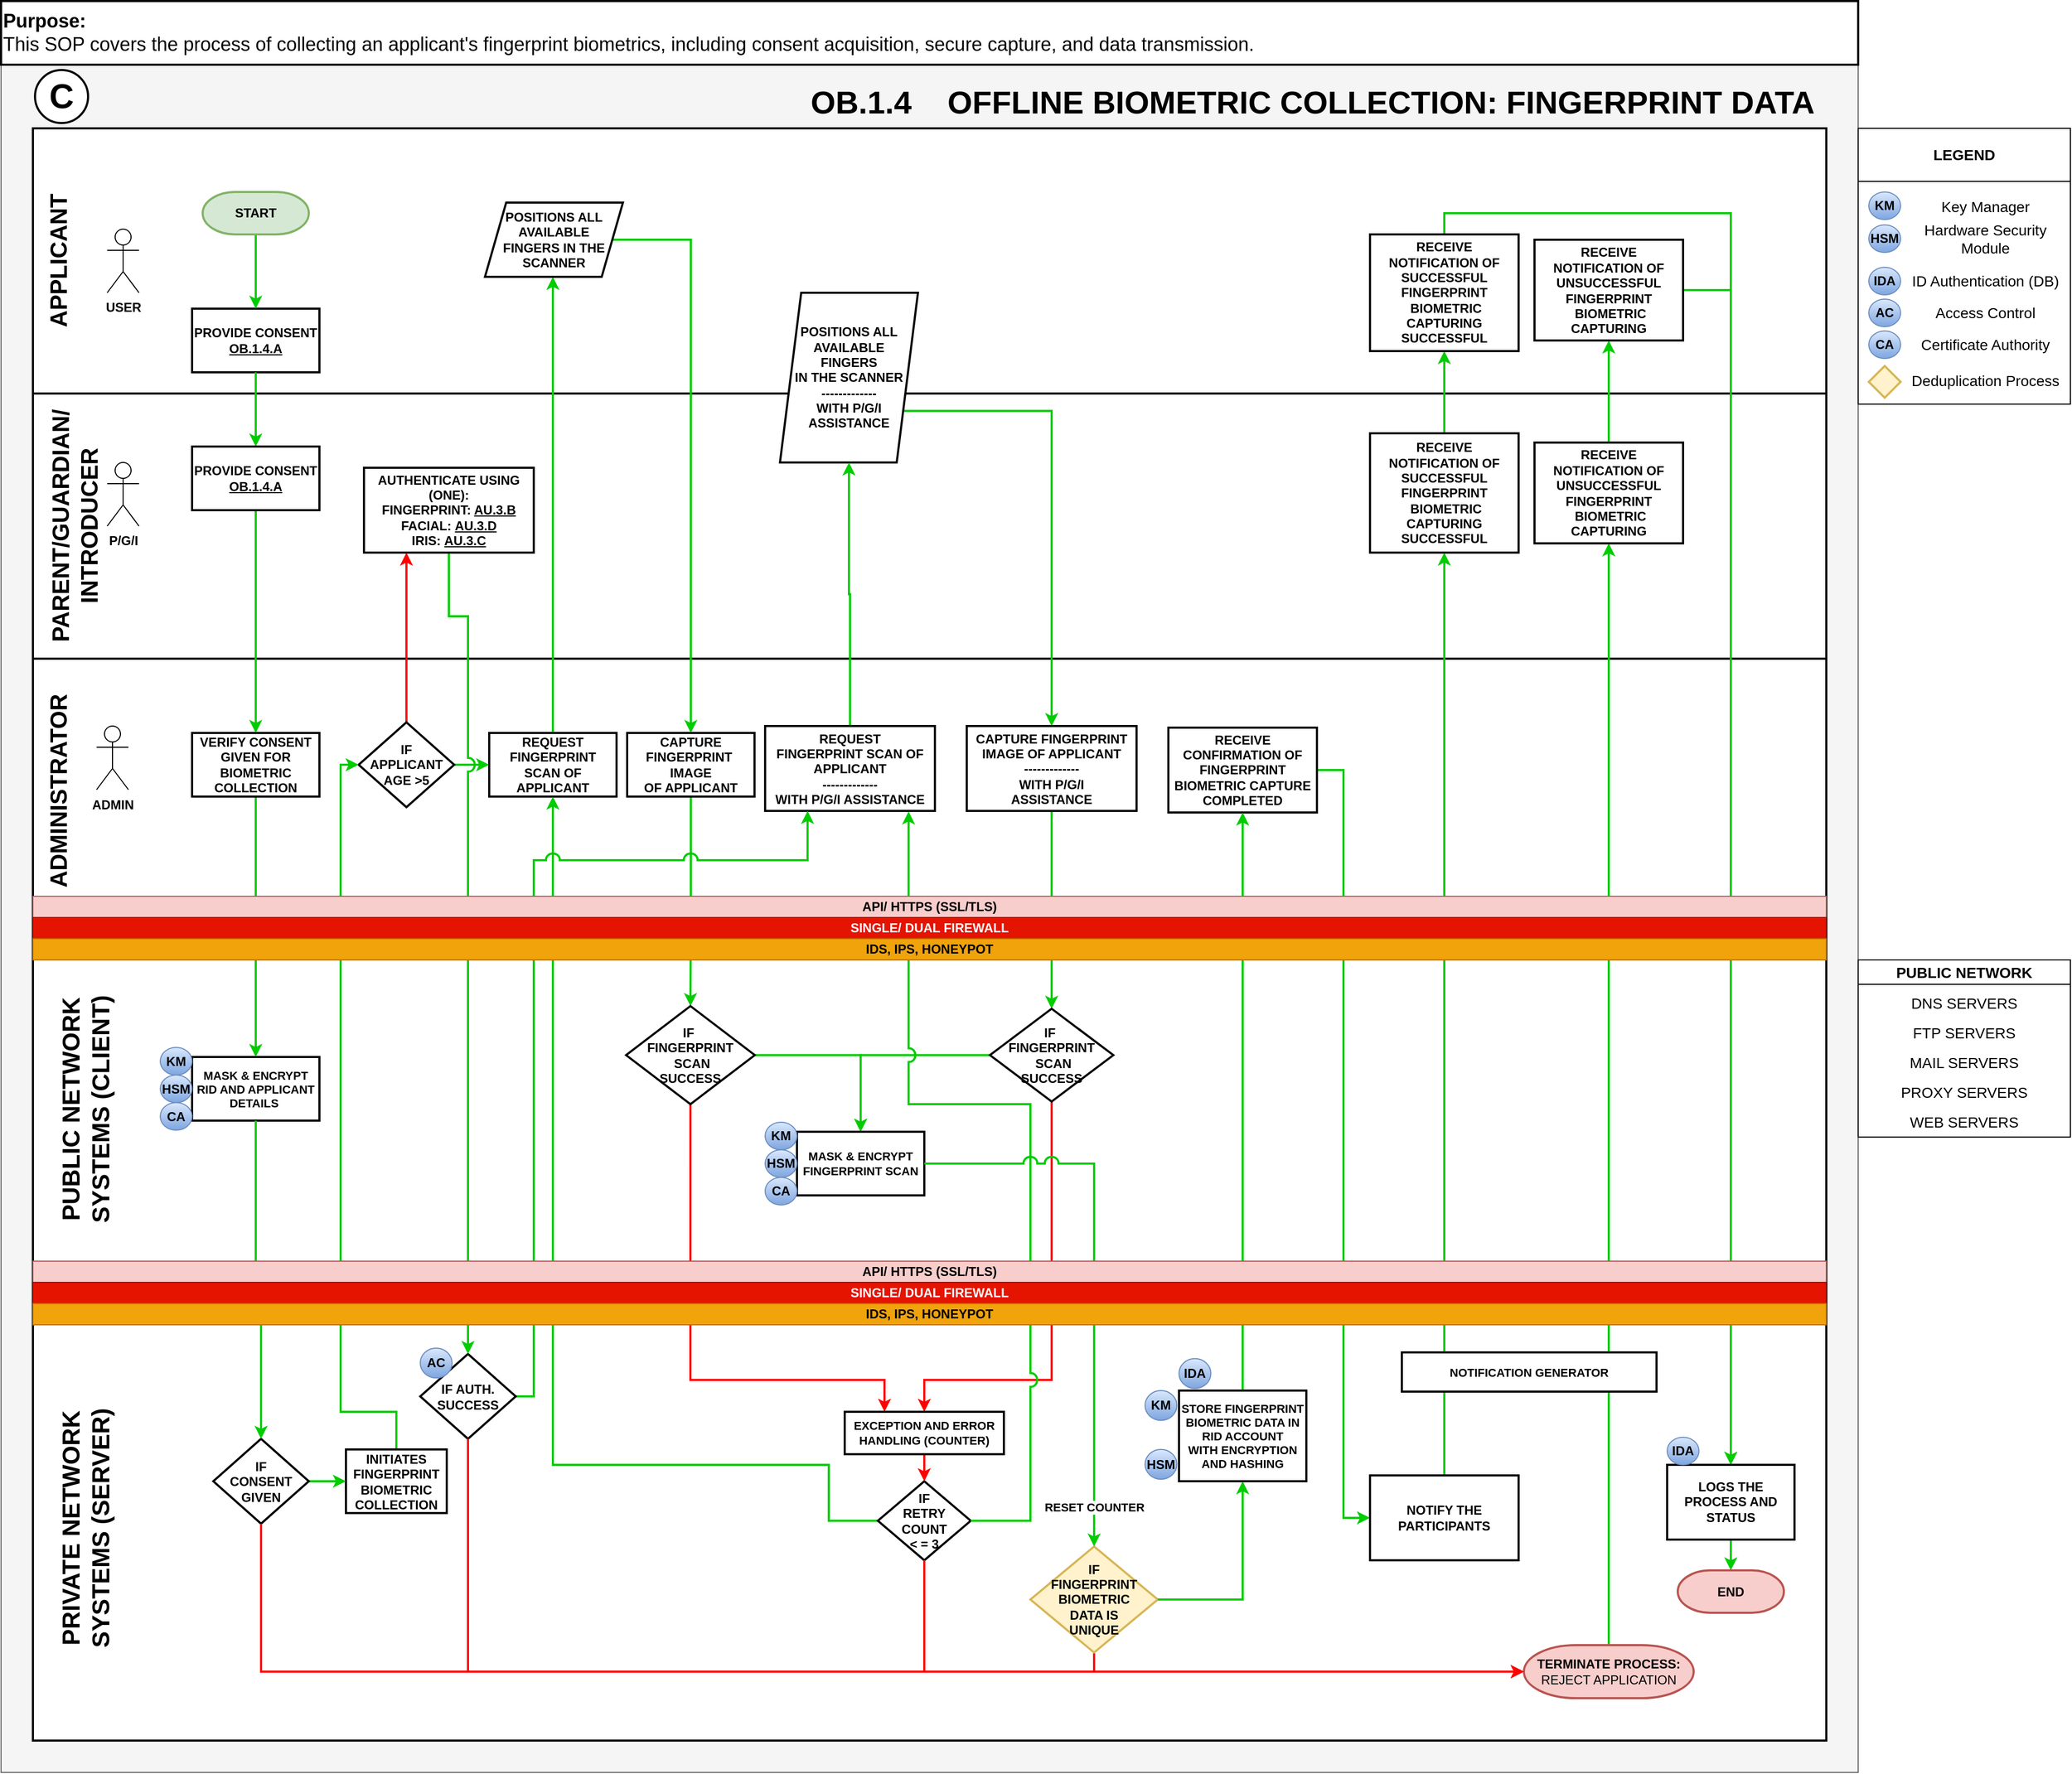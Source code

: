 <mxfile version="20.7.4" type="device"><diagram id="O3whct_VJJggGx5-_gyD" name="Page-1"><mxGraphModel dx="-932" dy="1943" grid="1" gridSize="10" guides="1" tooltips="1" connect="1" arrows="1" fold="1" page="1" pageScale="1" pageWidth="1920" pageHeight="1200" math="0" shadow="0"><root><mxCell id="0"/><mxCell id="1" parent="0"/><mxCell id="dOY5xB3ABbcubVe6LwlI-115" value="" style="rounded=0;whiteSpace=wrap;html=1;fontSize=22;fillColor=#f5f5f5;fontColor=#333333;strokeColor=#666666;direction=east;" parent="1" vertex="1"><mxGeometry x="2030" y="50" width="1750" height="1610" as="geometry"/></mxCell><mxCell id="dOY5xB3ABbcubVe6LwlI-116" value="&lt;span style=&quot;color: rgba(0 , 0 , 0 , 0) ; font-family: monospace ; font-size: 0px&quot;&gt;%3CmxGraphModel%3E%3Croot%3E%3CmxCell%20id%3D%220%22%2F%3E%3CmxCell%20id%3D%221%22%20parent%3D%220%22%2F%3E%3CmxCell%20id%3D%222%22%20value%3D%22%22%20style%3D%22rounded%3D0%3BwhiteSpace%3Dwrap%3Bhtml%3D1%3BstrokeWidth%3D2%3BfillColor%3D%23dae8fc%3BstrokeColor%3D%236c8ebf%3B%22%20vertex%3D%221%22%20parent%3D%221%22%3E%3CmxGeometry%20x%3D%22-120%22%20y%3D%22190%22%20width%3D%221920%22%20height%3D%22240%22%20as%3D%22geometry%22%2F%3E%3C%2FmxCell%3E%3C%2Froot%3E%3C%2FmxGraphModel%3E&lt;/span&gt;" style="rounded=0;whiteSpace=wrap;html=1;strokeWidth=2;" parent="1" vertex="1"><mxGeometry x="2060" y="860" width="1690" height="350" as="geometry"/></mxCell><mxCell id="dOY5xB3ABbcubVe6LwlI-117" value="&lt;span style=&quot;color: rgba(0 , 0 , 0 , 0) ; font-family: monospace ; font-size: 0px&quot;&gt;%3CmxGraphModel%3E%3Croot%3E%3CmxCell%20id%3D%220%22%2F%3E%3CmxCell%20id%3D%221%22%20parent%3D%220%22%2F%3E%3CmxCell%20id%3D%222%22%20value%3D%22%22%20style%3D%22rounded%3D0%3BwhiteSpace%3Dwrap%3Bhtml%3D1%3BstrokeWidth%3D2%3BfillColor%3D%23dae8fc%3BstrokeColor%3D%236c8ebf%3B%22%20vertex%3D%221%22%20parent%3D%221%22%3E%3CmxGeometry%20x%3D%22-120%22%20y%3D%22190%22%20width%3D%221920%22%20height%3D%22240%22%20as%3D%22geometry%22%2F%3E%3C%2FmxCell%3E%3C%2Froot%3E%3C%2FmxGraphModel%3E&lt;/span&gt;" style="rounded=0;whiteSpace=wrap;html=1;strokeWidth=2;" parent="1" vertex="1"><mxGeometry x="2060" y="1210.24" width="1690" height="419.76" as="geometry"/></mxCell><mxCell id="dOY5xB3ABbcubVe6LwlI-118" value="&lt;span style=&quot;color: rgba(0 , 0 , 0 , 0) ; font-family: monospace ; font-size: 0px&quot;&gt;%3CmxGraphModel%3E%3Croot%3E%3CmxCell%20id%3D%220%22%2F%3E%3CmxCell%20id%3D%221%22%20parent%3D%220%22%2F%3E%3CmxCell%20id%3D%222%22%20value%3D%22%22%20style%3D%22rounded%3D0%3BwhiteSpace%3Dwrap%3Bhtml%3D1%3BstrokeWidth%3D2%3BfillColor%3D%23dae8fc%3BstrokeColor%3D%236c8ebf%3B%22%20vertex%3D%221%22%20parent%3D%221%22%3E%3CmxGeometry%20x%3D%22-120%22%20y%3D%22190%22%20width%3D%221920%22%20height%3D%22240%22%20as%3D%22geometry%22%2F%3E%3C%2FmxCell%3E%3C%2Froot%3E%3C%2FmxGraphModel%3E&lt;/span&gt;" style="rounded=0;whiteSpace=wrap;html=1;strokeWidth=2;" parent="1" vertex="1"><mxGeometry x="2060" y="110" width="1690" height="250" as="geometry"/></mxCell><mxCell id="dOY5xB3ABbcubVe6LwlI-119" value="&lt;span style=&quot;color: rgba(0 , 0 , 0 , 0) ; font-family: monospace ; font-size: 0px&quot;&gt;%3CmxGraphModel%3E%3Croot%3E%3CmxCell%20id%3D%220%22%2F%3E%3CmxCell%20id%3D%221%22%20parent%3D%220%22%2F%3E%3CmxCell%20id%3D%222%22%20value%3D%22%22%20style%3D%22rounded%3D0%3BwhiteSpace%3Dwrap%3Bhtml%3D1%3BstrokeWidth%3D2%3BfillColor%3D%23dae8fc%3BstrokeColor%3D%236c8ebf%3B%22%20vertex%3D%221%22%20parent%3D%221%22%3E%3CmxGeometry%20x%3D%22-120%22%20y%3D%22190%22%20width%3D%221920%22%20height%3D%22240%22%20as%3D%22geometry%22%2F%3E%3C%2FmxCell%3E%3C%2Froot%3E%3C%2FmxGraphModel%3E&lt;/span&gt;" style="rounded=0;whiteSpace=wrap;html=1;strokeWidth=2;" parent="1" vertex="1"><mxGeometry x="2060" y="360" width="1690" height="250" as="geometry"/></mxCell><mxCell id="dOY5xB3ABbcubVe6LwlI-120" value="&lt;span style=&quot;color: rgba(0 , 0 , 0 , 0) ; font-family: monospace ; font-size: 0px&quot;&gt;%3CmxGraphModel%3E%3Croot%3E%3CmxCell%20id%3D%220%22%2F%3E%3CmxCell%20id%3D%221%22%20parent%3D%220%22%2F%3E%3CmxCell%20id%3D%222%22%20value%3D%22%22%20style%3D%22rounded%3D0%3BwhiteSpace%3Dwrap%3Bhtml%3D1%3BstrokeWidth%3D2%3BfillColor%3D%23dae8fc%3BstrokeColor%3D%236c8ebf%3B%22%20vertex%3D%221%22%20parent%3D%221%22%3E%3CmxGeometry%20x%3D%22-120%22%20y%3D%22190%22%20width%3D%221920%22%20height%3D%22240%22%20as%3D%22geometry%22%2F%3E%3C%2FmxCell%3E%3C%2Froot%3E%3C%2FmxGraphModel%3E&lt;/span&gt;" style="rounded=0;whiteSpace=wrap;html=1;strokeWidth=2;" parent="1" vertex="1"><mxGeometry x="2060" y="610" width="1690" height="250" as="geometry"/></mxCell><mxCell id="dOY5xB3ABbcubVe6LwlI-121" style="edgeStyle=orthogonalEdgeStyle;rounded=0;orthogonalLoop=1;jettySize=auto;html=1;exitX=0.5;exitY=1;exitDx=0;exitDy=0;fontStyle=1;strokeWidth=2;strokeColor=#00CC00;" parent="1" source="dOY5xB3ABbcubVe6LwlI-189" target="dOY5xB3ABbcubVe6LwlI-124" edge="1"><mxGeometry relative="1" as="geometry"/></mxCell><mxCell id="dOY5xB3ABbcubVe6LwlI-122" value="PROVIDE CONSENT &lt;br&gt;&lt;u&gt;OB.1.4.A&lt;/u&gt;" style="rounded=0;whiteSpace=wrap;html=1;fontStyle=1;strokeWidth=2;" parent="1" vertex="1"><mxGeometry x="2210" y="280" width="120" height="60" as="geometry"/></mxCell><mxCell id="dOY5xB3ABbcubVe6LwlI-123" style="edgeStyle=orthogonalEdgeStyle;rounded=0;orthogonalLoop=1;jettySize=auto;html=1;exitX=0.5;exitY=1;exitDx=0;exitDy=0;strokeColor=#00CC00;fontStyle=1;strokeWidth=2;entryX=0.5;entryY=0;entryDx=0;entryDy=0;" parent="1" source="dOY5xB3ABbcubVe6LwlI-124" target="dOY5xB3ABbcubVe6LwlI-196" edge="1"><mxGeometry relative="1" as="geometry"/></mxCell><mxCell id="dOY5xB3ABbcubVe6LwlI-124" value="VERIFY CONSENT GIVEN FOR BIOMETRIC COLLECTION" style="rounded=0;whiteSpace=wrap;html=1;fontStyle=1;strokeWidth=2;" parent="1" vertex="1"><mxGeometry x="2210" y="680" width="120" height="60" as="geometry"/></mxCell><mxCell id="dOY5xB3ABbcubVe6LwlI-125" value="APPLICANT" style="text;html=1;align=center;verticalAlign=middle;resizable=0;points=[];autosize=1;strokeColor=none;fillColor=none;fontStyle=1;strokeWidth=2;fontSize=22;horizontal=0;" parent="1" vertex="1"><mxGeometry x="2060" y="165" width="50" height="140" as="geometry"/></mxCell><mxCell id="dOY5xB3ABbcubVe6LwlI-126" value="PARENT/GUARDIAN/&lt;br style=&quot;font-size: 22px;&quot;&gt;INTRODUCER" style="text;html=1;align=center;verticalAlign=middle;resizable=0;points=[];autosize=1;strokeColor=none;fillColor=none;fontStyle=1;strokeWidth=2;fontSize=22;horizontal=0;" parent="1" vertex="1"><mxGeometry x="2060" y="370" width="80" height="230" as="geometry"/></mxCell><mxCell id="dOY5xB3ABbcubVe6LwlI-127" value="ADMINISTRATOR" style="text;html=1;align=center;verticalAlign=middle;resizable=0;points=[];autosize=1;strokeColor=none;fillColor=none;fontStyle=1;strokeWidth=2;fontSize=22;horizontal=0;" parent="1" vertex="1"><mxGeometry x="2060" y="635" width="50" height="200" as="geometry"/></mxCell><mxCell id="dOY5xB3ABbcubVe6LwlI-128" value="C" style="ellipse;whiteSpace=wrap;html=1;aspect=fixed;fontSize=32;strokeWidth=2;fontStyle=1" parent="1" vertex="1"><mxGeometry x="2062" y="55" width="50" height="50" as="geometry"/></mxCell><mxCell id="dOY5xB3ABbcubVe6LwlI-129" style="edgeStyle=orthogonalEdgeStyle;rounded=0;orthogonalLoop=1;jettySize=auto;html=1;exitX=0.5;exitY=1;exitDx=0;exitDy=0;exitPerimeter=0;entryX=0.5;entryY=0;entryDx=0;entryDy=0;strokeColor=#00CC00;fontStyle=1;strokeWidth=2;" parent="1" source="dOY5xB3ABbcubVe6LwlI-130" target="dOY5xB3ABbcubVe6LwlI-122" edge="1"><mxGeometry relative="1" as="geometry"/></mxCell><mxCell id="dOY5xB3ABbcubVe6LwlI-130" value="&lt;b&gt;START&lt;/b&gt;" style="strokeWidth=2;html=1;shape=mxgraph.flowchart.terminator;whiteSpace=wrap;fillColor=#d5e8d4;strokeColor=#82b366;" parent="1" vertex="1"><mxGeometry x="2220" y="170" width="100" height="40" as="geometry"/></mxCell><mxCell id="dOY5xB3ABbcubVe6LwlI-131" style="edgeStyle=orthogonalEdgeStyle;rounded=0;orthogonalLoop=1;jettySize=auto;html=1;exitX=1;exitY=0.5;exitDx=0;exitDy=0;entryX=0;entryY=0.5;entryDx=0;entryDy=0;strokeColor=#00CC00;fontStyle=1;strokeWidth=2;" parent="1" source="dOY5xB3ABbcubVe6LwlI-133" target="dOY5xB3ABbcubVe6LwlI-135" edge="1"><mxGeometry relative="1" as="geometry"/></mxCell><mxCell id="dOY5xB3ABbcubVe6LwlI-243" style="edgeStyle=orthogonalEdgeStyle;rounded=0;orthogonalLoop=1;jettySize=auto;html=1;exitX=0.5;exitY=0;exitDx=0;exitDy=0;entryX=0.25;entryY=1;entryDx=0;entryDy=0;strokeColor=#FF0000;fontStyle=1;strokeWidth=2;" parent="1" source="dOY5xB3ABbcubVe6LwlI-133" target="dOY5xB3ABbcubVe6LwlI-241" edge="1"><mxGeometry relative="1" as="geometry"/></mxCell><mxCell id="dOY5xB3ABbcubVe6LwlI-133" value="IF&lt;br&gt;APPLICANT AGE &amp;gt;5" style="rounded=0;whiteSpace=wrap;html=1;fontStyle=1;strokeWidth=2;shape=rhombus;perimeter=rhombusPerimeter;" parent="1" vertex="1"><mxGeometry x="2367" y="670" width="90" height="80" as="geometry"/></mxCell><mxCell id="dOY5xB3ABbcubVe6LwlI-134" style="edgeStyle=orthogonalEdgeStyle;rounded=0;orthogonalLoop=1;jettySize=auto;html=1;exitX=0.5;exitY=0;exitDx=0;exitDy=0;strokeColor=#00CC00;fontStyle=1;strokeWidth=2;" parent="1" source="dOY5xB3ABbcubVe6LwlI-135" target="dOY5xB3ABbcubVe6LwlI-139" edge="1"><mxGeometry relative="1" as="geometry"><Array as="points"><mxPoint x="2550" y="360"/><mxPoint x="2550" y="360"/></Array></mxGeometry></mxCell><mxCell id="dOY5xB3ABbcubVe6LwlI-135" value="REQUEST FINGERPRINT SCAN OF APPLICANT" style="rounded=0;whiteSpace=wrap;html=1;fontStyle=1;strokeWidth=2;" parent="1" vertex="1"><mxGeometry x="2490" y="680" width="120" height="60" as="geometry"/></mxCell><mxCell id="dOY5xB3ABbcubVe6LwlI-136" style="edgeStyle=orthogonalEdgeStyle;rounded=0;orthogonalLoop=1;jettySize=auto;html=1;exitX=0.5;exitY=0;exitDx=0;exitDy=0;entryX=0;entryY=0.5;entryDx=0;entryDy=0;strokeColor=#00CC00;fontStyle=1;strokeWidth=2;" parent="1" source="dOY5xB3ABbcubVe6LwlI-137" target="dOY5xB3ABbcubVe6LwlI-133" edge="1"><mxGeometry relative="1" as="geometry"><Array as="points"><mxPoint x="2403" y="1320"/><mxPoint x="2350" y="1320"/><mxPoint x="2350" y="710"/></Array></mxGeometry></mxCell><mxCell id="dOY5xB3ABbcubVe6LwlI-137" value="INITIATES FINGERPRINT BIOMETRIC COLLECTION" style="rounded=0;whiteSpace=wrap;html=1;fontStyle=1;strokeWidth=2;" parent="1" vertex="1"><mxGeometry x="2355" y="1355.5" width="95" height="60" as="geometry"/></mxCell><mxCell id="dOY5xB3ABbcubVe6LwlI-138" style="edgeStyle=orthogonalEdgeStyle;rounded=0;orthogonalLoop=1;jettySize=auto;html=1;exitX=1;exitY=0.5;exitDx=0;exitDy=0;strokeColor=#00CC00;fontStyle=1;strokeWidth=2;" parent="1" source="dOY5xB3ABbcubVe6LwlI-139" target="dOY5xB3ABbcubVe6LwlI-143" edge="1"><mxGeometry relative="1" as="geometry"/></mxCell><mxCell id="dOY5xB3ABbcubVe6LwlI-139" value="POSITIONS ALL AVAILABLE &lt;br&gt;FINGERS IN THE SCANNER" style="rounded=0;whiteSpace=wrap;html=1;fontStyle=1;strokeWidth=2;shape=parallelogram;perimeter=parallelogramPerimeter;fixedSize=1;" parent="1" vertex="1"><mxGeometry x="2486" y="180" width="130" height="70" as="geometry"/></mxCell><mxCell id="dOY5xB3ABbcubVe6LwlI-140" style="edgeStyle=orthogonalEdgeStyle;rounded=0;orthogonalLoop=1;jettySize=auto;html=1;exitX=1;exitY=0.75;exitDx=0;exitDy=0;entryX=0.5;entryY=0;entryDx=0;entryDy=0;strokeColor=#00CC00;fontStyle=1;strokeWidth=2;" parent="1" source="dOY5xB3ABbcubVe6LwlI-141" target="dOY5xB3ABbcubVe6LwlI-150" edge="1"><mxGeometry relative="1" as="geometry"/></mxCell><mxCell id="dOY5xB3ABbcubVe6LwlI-141" value="POSITIONS ALL AVAILABLE &lt;br&gt;FINGERS&lt;br style=&quot;border-color: var(--border-color);&quot;&gt;IN THE SCANNER&lt;br&gt;-------------&lt;br&gt;WITH P/G/I ASSISTANCE" style="rounded=0;whiteSpace=wrap;html=1;fontStyle=1;strokeWidth=2;shape=parallelogram;perimeter=parallelogramPerimeter;fixedSize=1;" parent="1" vertex="1"><mxGeometry x="2764" y="265" width="130" height="160" as="geometry"/></mxCell><mxCell id="dOY5xB3ABbcubVe6LwlI-142" style="edgeStyle=orthogonalEdgeStyle;rounded=0;orthogonalLoop=1;jettySize=auto;html=1;exitX=0.5;exitY=1;exitDx=0;exitDy=0;entryX=0.5;entryY=0;entryDx=0;entryDy=0;strokeColor=#00CC00;fontStyle=1;strokeWidth=2;" parent="1" source="dOY5xB3ABbcubVe6LwlI-143" target="dOY5xB3ABbcubVe6LwlI-146" edge="1"><mxGeometry relative="1" as="geometry"/></mxCell><mxCell id="dOY5xB3ABbcubVe6LwlI-143" value="CAPTURE &lt;br&gt;FINGERPRINT&amp;nbsp;&lt;br&gt;IMAGE&lt;br&gt;OF APPLICANT" style="rounded=0;whiteSpace=wrap;html=1;fontStyle=1;strokeWidth=2;shape=label;fixedSize=1;" parent="1" vertex="1"><mxGeometry x="2620" y="680" width="120" height="60" as="geometry"/></mxCell><mxCell id="dOY5xB3ABbcubVe6LwlI-144" style="edgeStyle=orthogonalEdgeStyle;rounded=0;orthogonalLoop=1;jettySize=auto;html=1;exitX=0.5;exitY=1;exitDx=0;exitDy=0;strokeColor=#FF0000;fontStyle=1;strokeWidth=2;entryX=0.25;entryY=0;entryDx=0;entryDy=0;" parent="1" source="dOY5xB3ABbcubVe6LwlI-146" target="dOY5xB3ABbcubVe6LwlI-209" edge="1"><mxGeometry relative="1" as="geometry"><Array as="points"><mxPoint x="2680" y="1290"/><mxPoint x="2863" y="1290"/></Array></mxGeometry></mxCell><mxCell id="dOY5xB3ABbcubVe6LwlI-145" style="edgeStyle=orthogonalEdgeStyle;rounded=0;orthogonalLoop=1;jettySize=auto;html=1;exitX=1;exitY=0.5;exitDx=0;exitDy=0;strokeColor=#00CC00;fontStyle=1;strokeWidth=2;" parent="1" source="dOY5xB3ABbcubVe6LwlI-146" target="dOY5xB3ABbcubVe6LwlI-211" edge="1"><mxGeometry relative="1" as="geometry"/></mxCell><mxCell id="dOY5xB3ABbcubVe6LwlI-146" value="IF&amp;nbsp;&lt;br&gt;FINGERPRINT&lt;br&gt;&amp;nbsp;SCAN &lt;br&gt;SUCCESS" style="rounded=0;whiteSpace=wrap;html=1;fontStyle=1;strokeWidth=2;shape=rhombus;perimeter=rhombusPerimeter;" parent="1" vertex="1"><mxGeometry x="2619" y="937.5" width="121.25" height="92.5" as="geometry"/></mxCell><mxCell id="dOY5xB3ABbcubVe6LwlI-147" style="edgeStyle=orthogonalEdgeStyle;rounded=0;orthogonalLoop=1;jettySize=auto;html=1;exitX=0.5;exitY=0;exitDx=0;exitDy=0;entryX=0.5;entryY=1;entryDx=0;entryDy=0;strokeColor=#00CC00;fontStyle=1;strokeWidth=2;" parent="1" source="dOY5xB3ABbcubVe6LwlI-148" target="dOY5xB3ABbcubVe6LwlI-141" edge="1"><mxGeometry relative="1" as="geometry"/></mxCell><mxCell id="dOY5xB3ABbcubVe6LwlI-148" value="REQUEST FINGERPRINT&amp;nbsp;SCAN OF APPLICANT&lt;br&gt;-------------&lt;br style=&quot;border-color: var(--border-color);&quot;&gt;WITH P/G/I ASSISTANCE" style="rounded=0;whiteSpace=wrap;html=1;fontStyle=1;strokeWidth=2;" parent="1" vertex="1"><mxGeometry x="2750" y="673.5" width="160" height="80" as="geometry"/></mxCell><mxCell id="dOY5xB3ABbcubVe6LwlI-149" style="edgeStyle=orthogonalEdgeStyle;rounded=0;orthogonalLoop=1;jettySize=auto;html=1;exitX=0.5;exitY=1;exitDx=0;exitDy=0;entryX=0.5;entryY=0;entryDx=0;entryDy=0;strokeColor=#00CC00;fontStyle=1;strokeWidth=2;" parent="1" source="dOY5xB3ABbcubVe6LwlI-150" target="dOY5xB3ABbcubVe6LwlI-153" edge="1"><mxGeometry relative="1" as="geometry"/></mxCell><mxCell id="dOY5xB3ABbcubVe6LwlI-150" value="CAPTURE FINGERPRINT&lt;br&gt;IMAGE OF APPLICANT&lt;br&gt;-------------&lt;br style=&quot;border-color: var(--border-color);&quot;&gt;WITH P/G/I &lt;br&gt;ASSISTANCE" style="rounded=0;whiteSpace=wrap;html=1;fontStyle=1;strokeWidth=2;shape=label;fixedSize=1;" parent="1" vertex="1"><mxGeometry x="2940" y="673.5" width="160" height="80" as="geometry"/></mxCell><mxCell id="dOY5xB3ABbcubVe6LwlI-151" style="edgeStyle=orthogonalEdgeStyle;rounded=0;orthogonalLoop=1;jettySize=auto;html=1;exitX=0.5;exitY=1;exitDx=0;exitDy=0;strokeColor=#FF0000;fontStyle=1;strokeWidth=2;entryX=0.5;entryY=0;entryDx=0;entryDy=0;" parent="1" source="dOY5xB3ABbcubVe6LwlI-153" target="dOY5xB3ABbcubVe6LwlI-209" edge="1"><mxGeometry relative="1" as="geometry"><Array as="points"><mxPoint x="3020" y="1290"/><mxPoint x="2900" y="1290"/></Array></mxGeometry></mxCell><mxCell id="dOY5xB3ABbcubVe6LwlI-152" style="edgeStyle=orthogonalEdgeStyle;rounded=0;orthogonalLoop=1;jettySize=auto;html=1;exitX=0;exitY=0.5;exitDx=0;exitDy=0;strokeColor=#00CC00;fontStyle=1;strokeWidth=2;" parent="1" source="dOY5xB3ABbcubVe6LwlI-153" target="dOY5xB3ABbcubVe6LwlI-211" edge="1"><mxGeometry relative="1" as="geometry"/></mxCell><mxCell id="dOY5xB3ABbcubVe6LwlI-153" value="IF&amp;nbsp;&lt;br style=&quot;border-color: var(--border-color);&quot;&gt;FINGERPRINT&lt;br style=&quot;border-color: var(--border-color);&quot;&gt;&amp;nbsp;SCAN&lt;br style=&quot;border-color: var(--border-color);&quot;&gt;SUCCESS" style="rounded=0;whiteSpace=wrap;html=1;fontStyle=1;strokeWidth=2;shape=rhombus;perimeter=rhombusPerimeter;" parent="1" vertex="1"><mxGeometry x="2961.88" y="940" width="116.25" height="87.5" as="geometry"/></mxCell><mxCell id="dOY5xB3ABbcubVe6LwlI-154" style="edgeStyle=orthogonalEdgeStyle;rounded=0;orthogonalLoop=1;jettySize=auto;html=1;exitX=0.5;exitY=1;exitDx=0;exitDy=0;entryX=0;entryY=0.5;entryDx=0;entryDy=0;entryPerimeter=0;strokeColor=#FF0000;fontStyle=1;strokeWidth=2;" parent="1" source="dOY5xB3ABbcubVe6LwlI-156" target="dOY5xB3ABbcubVe6LwlI-158" edge="1"><mxGeometry relative="1" as="geometry"><Array as="points"><mxPoint x="3060" y="1565"/></Array></mxGeometry></mxCell><mxCell id="dOY5xB3ABbcubVe6LwlI-156" value="IF&lt;br&gt;FINGERPRINT&lt;br&gt;BIOMETRIC&lt;br&gt;DATA IS &lt;br&gt;UNIQUE" style="rounded=0;whiteSpace=wrap;html=1;fontStyle=1;strokeWidth=2;shape=rhombus;perimeter=rhombusPerimeter;fillColor=#fff2cc;strokeColor=#d6b656;" parent="1" vertex="1"><mxGeometry x="3000" y="1447" width="120" height="100" as="geometry"/></mxCell><mxCell id="dOY5xB3ABbcubVe6LwlI-157" style="edgeStyle=orthogonalEdgeStyle;rounded=0;orthogonalLoop=1;jettySize=auto;html=1;exitX=0.5;exitY=0;exitDx=0;exitDy=0;exitPerimeter=0;strokeColor=#00CC00;fontStyle=1;strokeWidth=2;" parent="1" source="dOY5xB3ABbcubVe6LwlI-158" target="dOY5xB3ABbcubVe6LwlI-223" edge="1"><mxGeometry relative="1" as="geometry"/></mxCell><mxCell id="dOY5xB3ABbcubVe6LwlI-158" value="&lt;span style=&quot;border-color: var(--border-color);&quot;&gt;&lt;b&gt;TERMINATE PROCESS:&lt;/b&gt;&lt;br&gt;REJECT APPLICATION&lt;br&gt;&lt;/span&gt;" style="strokeWidth=2;html=1;shape=mxgraph.flowchart.terminator;whiteSpace=wrap;fillColor=#f8cecc;strokeColor=#b85450;" parent="1" vertex="1"><mxGeometry x="3465" y="1540" width="160" height="50" as="geometry"/></mxCell><mxCell id="dOY5xB3ABbcubVe6LwlI-159" style="edgeStyle=orthogonalEdgeStyle;rounded=0;orthogonalLoop=1;jettySize=auto;html=1;exitX=1;exitY=0.5;exitDx=0;exitDy=0;entryX=0;entryY=0.5;entryDx=0;entryDy=0;strokeColor=#00CC00;fontStyle=1;strokeWidth=2;" parent="1" source="dOY5xB3ABbcubVe6LwlI-160" target="dOY5xB3ABbcubVe6LwlI-162" edge="1"><mxGeometry relative="1" as="geometry"/></mxCell><mxCell id="dOY5xB3ABbcubVe6LwlI-160" value="RECEIVE CONFIRMATION OF FINGERPRINT BIOMETRIC CAPTURE COMPLETED" style="rounded=0;whiteSpace=wrap;html=1;fontStyle=1;strokeWidth=2;" parent="1" vertex="1"><mxGeometry x="3130" y="675" width="140" height="80" as="geometry"/></mxCell><mxCell id="dOY5xB3ABbcubVe6LwlI-161" style="edgeStyle=orthogonalEdgeStyle;rounded=0;orthogonalLoop=1;jettySize=auto;html=1;exitX=0.5;exitY=0;exitDx=0;exitDy=0;entryX=0.5;entryY=1;entryDx=0;entryDy=0;strokeColor=#00CC00;fontStyle=1;strokeWidth=2;" parent="1" source="dOY5xB3ABbcubVe6LwlI-162" target="dOY5xB3ABbcubVe6LwlI-164" edge="1"><mxGeometry relative="1" as="geometry"/></mxCell><mxCell id="dOY5xB3ABbcubVe6LwlI-162" value="NOTIFY THE PARTICIPANTS" style="rounded=0;whiteSpace=wrap;html=1;fontStyle=1;strokeWidth=2;" parent="1" vertex="1"><mxGeometry x="3320" y="1380" width="140" height="80" as="geometry"/></mxCell><mxCell id="dOY5xB3ABbcubVe6LwlI-163" style="edgeStyle=orthogonalEdgeStyle;rounded=0;orthogonalLoop=1;jettySize=auto;html=1;exitX=0.5;exitY=0;exitDx=0;exitDy=0;entryX=0.5;entryY=1;entryDx=0;entryDy=0;strokeColor=#00CC00;fontStyle=1;strokeWidth=2;" parent="1" source="dOY5xB3ABbcubVe6LwlI-164" target="dOY5xB3ABbcubVe6LwlI-220" edge="1"><mxGeometry relative="1" as="geometry"/></mxCell><mxCell id="dOY5xB3ABbcubVe6LwlI-164" value="RECEIVE NOTIFICATION OF SUCCESSFUL FINGERPRINT&lt;br&gt;&amp;nbsp;BIOMETRIC CAPTURING SUCCESSFUL" style="rounded=0;whiteSpace=wrap;html=1;fontStyle=1;strokeWidth=2;" parent="1" vertex="1"><mxGeometry x="3320" y="397.5" width="140" height="112.5" as="geometry"/></mxCell><mxCell id="dOY5xB3ABbcubVe6LwlI-165" value="OB.1.4" style="text;html=1;align=center;verticalAlign=middle;resizable=0;points=[];autosize=1;strokeColor=none;fillColor=none;fontStyle=1;fontSize=30;strokeWidth=2;" parent="1" vertex="1"><mxGeometry x="2780" y="60" width="120" height="50" as="geometry"/></mxCell><mxCell id="dOY5xB3ABbcubVe6LwlI-166" value="OFFLINE BIOMETRIC COLLECTION: FINGERPRINT DATA" style="text;html=1;align=center;verticalAlign=middle;resizable=0;points=[];autosize=1;strokeColor=none;fillColor=none;fontStyle=1;fontSize=30;strokeWidth=2;" parent="1" vertex="1"><mxGeometry x="2910" y="60" width="840" height="50" as="geometry"/></mxCell><mxCell id="dOY5xB3ABbcubVe6LwlI-167" value="PRIVATE NETWORK&lt;br style=&quot;border-color: var(--border-color);&quot;&gt;SYSTEMS (SERVER)" style="text;html=1;align=center;verticalAlign=middle;resizable=0;points=[];autosize=1;strokeColor=none;fillColor=none;fontStyle=1;fontSize=23;strokeWidth=2;horizontal=0;" parent="1" vertex="1"><mxGeometry x="2070" y="1310" width="80" height="240" as="geometry"/></mxCell><mxCell id="dOY5xB3ABbcubVe6LwlI-168" value="PUBLIC NETWORK&lt;br style=&quot;border-color: var(--border-color);&quot;&gt;SYSTEMS (CLIENT)" style="text;html=1;align=center;verticalAlign=middle;resizable=0;points=[];autosize=1;strokeColor=none;fillColor=none;fontStyle=1;fontSize=23;strokeWidth=2;horizontal=0;" parent="1" vertex="1"><mxGeometry x="2070" y="920" width="80" height="230" as="geometry"/></mxCell><mxCell id="dOY5xB3ABbcubVe6LwlI-182" value="&lt;font style=&quot;font-size: 14px;&quot;&gt;PUBLIC NETWORK&lt;/font&gt;" style="swimlane;whiteSpace=wrap;html=1;" parent="1" vertex="1"><mxGeometry x="3780" y="894" width="200" height="167" as="geometry"/></mxCell><mxCell id="dOY5xB3ABbcubVe6LwlI-183" value="DNS SERVERS" style="text;html=1;strokeColor=none;fillColor=none;align=center;verticalAlign=middle;whiteSpace=wrap;rounded=0;fontSize=14;" parent="dOY5xB3ABbcubVe6LwlI-182" vertex="1"><mxGeometry y="27" width="200" height="28" as="geometry"/></mxCell><mxCell id="dOY5xB3ABbcubVe6LwlI-184" value="FTP SERVERS" style="text;html=1;strokeColor=none;fillColor=none;align=center;verticalAlign=middle;whiteSpace=wrap;rounded=0;fontSize=14;" parent="dOY5xB3ABbcubVe6LwlI-182" vertex="1"><mxGeometry y="55" width="200" height="28" as="geometry"/></mxCell><mxCell id="dOY5xB3ABbcubVe6LwlI-185" value="MAIL SERVERS" style="text;html=1;strokeColor=none;fillColor=none;align=center;verticalAlign=middle;whiteSpace=wrap;rounded=0;fontSize=14;" parent="dOY5xB3ABbcubVe6LwlI-182" vertex="1"><mxGeometry y="83" width="200" height="28" as="geometry"/></mxCell><mxCell id="dOY5xB3ABbcubVe6LwlI-186" value="PROXY SERVERS" style="text;html=1;strokeColor=none;fillColor=none;align=center;verticalAlign=middle;whiteSpace=wrap;rounded=0;fontSize=14;" parent="dOY5xB3ABbcubVe6LwlI-182" vertex="1"><mxGeometry y="111" width="200" height="28" as="geometry"/></mxCell><mxCell id="dOY5xB3ABbcubVe6LwlI-187" value="WEB SERVERS" style="text;html=1;strokeColor=none;fillColor=none;align=center;verticalAlign=middle;whiteSpace=wrap;rounded=0;fontSize=14;" parent="dOY5xB3ABbcubVe6LwlI-182" vertex="1"><mxGeometry y="139" width="200" height="28" as="geometry"/></mxCell><mxCell id="dOY5xB3ABbcubVe6LwlI-188" value="" style="edgeStyle=orthogonalEdgeStyle;rounded=0;orthogonalLoop=1;jettySize=auto;html=1;exitX=0.5;exitY=1;exitDx=0;exitDy=0;fontStyle=1;strokeWidth=2;strokeColor=#00CC00;" parent="1" source="dOY5xB3ABbcubVe6LwlI-122" target="dOY5xB3ABbcubVe6LwlI-189" edge="1"><mxGeometry relative="1" as="geometry"><mxPoint x="2270" y="340" as="sourcePoint"/><mxPoint x="2270" y="680" as="targetPoint"/></mxGeometry></mxCell><mxCell id="dOY5xB3ABbcubVe6LwlI-189" value="PROVIDE CONSENT &lt;br&gt;&lt;u&gt;OB.1.4.A&lt;/u&gt;" style="rounded=0;whiteSpace=wrap;html=1;fontStyle=1;strokeWidth=2;" parent="1" vertex="1"><mxGeometry x="2210" y="410" width="120" height="60" as="geometry"/></mxCell><mxCell id="dOY5xB3ABbcubVe6LwlI-190" value="USER" style="shape=umlActor;verticalLabelPosition=bottom;verticalAlign=top;html=1;outlineConnect=0;fontStyle=1" parent="1" vertex="1"><mxGeometry x="2130" y="205" width="30" height="60" as="geometry"/></mxCell><mxCell id="dOY5xB3ABbcubVe6LwlI-191" value="P/G/I" style="shape=umlActor;verticalLabelPosition=bottom;verticalAlign=top;html=1;outlineConnect=0;fontStyle=1" parent="1" vertex="1"><mxGeometry x="2130" y="425" width="30" height="60" as="geometry"/></mxCell><mxCell id="dOY5xB3ABbcubVe6LwlI-192" value="ADMIN" style="shape=umlActor;verticalLabelPosition=bottom;verticalAlign=top;html=1;outlineConnect=0;fontStyle=1" parent="1" vertex="1"><mxGeometry x="2120" y="673.5" width="30" height="60" as="geometry"/></mxCell><mxCell id="dOY5xB3ABbcubVe6LwlI-193" style="edgeStyle=orthogonalEdgeStyle;rounded=0;orthogonalLoop=1;jettySize=auto;html=1;exitX=1;exitY=0.5;exitDx=0;exitDy=0;strokeColor=#00CC00;fontStyle=1;strokeWidth=2;" parent="1" source="dOY5xB3ABbcubVe6LwlI-194" target="dOY5xB3ABbcubVe6LwlI-137" edge="1"><mxGeometry relative="1" as="geometry"/></mxCell><mxCell id="dOY5xB3ABbcubVe6LwlI-194" value="IF &lt;br&gt;CONSENT GIVEN" style="rounded=0;whiteSpace=wrap;html=1;fontStyle=1;strokeWidth=2;shape=rhombus;perimeter=rhombusPerimeter;" parent="1" vertex="1"><mxGeometry x="2230" y="1345.5" width="90" height="80" as="geometry"/></mxCell><mxCell id="dOY5xB3ABbcubVe6LwlI-195" value="" style="group" parent="1" vertex="1" connectable="0"><mxGeometry x="2180" y="976.5" width="150" height="78" as="geometry"/></mxCell><mxCell id="dOY5xB3ABbcubVe6LwlI-196" value="MASK &amp;amp; ENCRYPT RID AND APPLICANT DETAILS&amp;nbsp;" style="rounded=0;whiteSpace=wrap;html=1;fontStyle=1;strokeWidth=2;fontSize=11;" parent="dOY5xB3ABbcubVe6LwlI-195" vertex="1"><mxGeometry x="30" y="9" width="120" height="60" as="geometry"/></mxCell><mxCell id="dOY5xB3ABbcubVe6LwlI-197" value="CA" style="ellipse;whiteSpace=wrap;html=1;fillColor=#dae8fc;strokeColor=#6c8ebf;gradientColor=#7ea6e0;fontStyle=1" parent="dOY5xB3ABbcubVe6LwlI-195" vertex="1"><mxGeometry y="52" width="30" height="26" as="geometry"/></mxCell><mxCell id="dOY5xB3ABbcubVe6LwlI-198" value="HSM" style="ellipse;whiteSpace=wrap;html=1;fillColor=#dae8fc;strokeColor=#6c8ebf;gradientColor=#7ea6e0;fontStyle=1" parent="dOY5xB3ABbcubVe6LwlI-195" vertex="1"><mxGeometry y="26" width="30" height="26" as="geometry"/></mxCell><mxCell id="dOY5xB3ABbcubVe6LwlI-199" value="KM" style="ellipse;whiteSpace=wrap;html=1;fillColor=#dae8fc;strokeColor=#6c8ebf;gradientColor=#7ea6e0;fontStyle=1" parent="dOY5xB3ABbcubVe6LwlI-195" vertex="1"><mxGeometry width="30" height="26" as="geometry"/></mxCell><mxCell id="dOY5xB3ABbcubVe6LwlI-206" style="edgeStyle=orthogonalEdgeStyle;rounded=0;orthogonalLoop=1;jettySize=auto;html=1;exitX=0.5;exitY=1;exitDx=0;exitDy=0;entryX=0;entryY=0.5;entryDx=0;entryDy=0;entryPerimeter=0;strokeColor=#FF0000;fontStyle=1;strokeWidth=2;" parent="1" source="dOY5xB3ABbcubVe6LwlI-194" target="dOY5xB3ABbcubVe6LwlI-158" edge="1"><mxGeometry relative="1" as="geometry"><Array as="points"><mxPoint x="2275" y="1565"/></Array></mxGeometry></mxCell><mxCell id="dOY5xB3ABbcubVe6LwlI-207" style="edgeStyle=orthogonalEdgeStyle;rounded=0;orthogonalLoop=1;jettySize=auto;html=1;exitX=0;exitY=0.5;exitDx=0;exitDy=0;entryX=0.5;entryY=1;entryDx=0;entryDy=0;strokeColor=#00CC00;fontStyle=1;strokeWidth=2;" parent="1" source="dOY5xB3ABbcubVe6LwlI-208" target="dOY5xB3ABbcubVe6LwlI-135" edge="1"><mxGeometry relative="1" as="geometry"><Array as="points"><mxPoint x="2810" y="1423"/><mxPoint x="2810" y="1370"/><mxPoint x="2550" y="1370"/></Array></mxGeometry></mxCell><mxCell id="dOY5xB3ABbcubVe6LwlI-208" value="IF &lt;br&gt;RETRY &lt;br&gt;COUNT &lt;br&gt;&amp;lt; = 3" style="rounded=0;whiteSpace=wrap;html=1;fontStyle=1;strokeWidth=2;shape=rhombus;perimeter=rhombusPerimeter;" parent="1" vertex="1"><mxGeometry x="2856.25" y="1385.5" width="87.5" height="74.5" as="geometry"/></mxCell><mxCell id="Kqli0-K0um2hxibR6SLJ-3" style="edgeStyle=orthogonalEdgeStyle;rounded=0;orthogonalLoop=1;jettySize=auto;html=1;exitX=0.5;exitY=1;exitDx=0;exitDy=0;strokeColor=#FF0000;fontStyle=1;strokeWidth=2;" parent="1" source="dOY5xB3ABbcubVe6LwlI-209" target="dOY5xB3ABbcubVe6LwlI-208" edge="1"><mxGeometry relative="1" as="geometry"/></mxCell><mxCell id="dOY5xB3ABbcubVe6LwlI-209" value="EXCEPTION AND ERROR HANDLING (COUNTER)" style="rounded=0;whiteSpace=wrap;html=1;fontStyle=1;strokeWidth=2;fontSize=11;shape=label;boundedLbl=1;backgroundOutline=1;size=9.769;" parent="1" vertex="1"><mxGeometry x="2825" y="1320" width="150" height="40" as="geometry"/></mxCell><mxCell id="dOY5xB3ABbcubVe6LwlI-210" value="" style="group" parent="1" vertex="1" connectable="0"><mxGeometry x="2750" y="1047" width="150" height="78" as="geometry"/></mxCell><mxCell id="dOY5xB3ABbcubVe6LwlI-211" value="MASK &amp;amp; ENCRYPT FINGERPRINT SCAN" style="rounded=0;whiteSpace=wrap;html=1;fontStyle=1;strokeWidth=2;fontSize=11;" parent="dOY5xB3ABbcubVe6LwlI-210" vertex="1"><mxGeometry x="30" y="9" width="120" height="60" as="geometry"/></mxCell><mxCell id="dOY5xB3ABbcubVe6LwlI-212" value="CA" style="ellipse;whiteSpace=wrap;html=1;fillColor=#dae8fc;strokeColor=#6c8ebf;gradientColor=#7ea6e0;fontStyle=1" parent="dOY5xB3ABbcubVe6LwlI-210" vertex="1"><mxGeometry y="52" width="30" height="26" as="geometry"/></mxCell><mxCell id="dOY5xB3ABbcubVe6LwlI-213" value="HSM" style="ellipse;whiteSpace=wrap;html=1;fillColor=#dae8fc;strokeColor=#6c8ebf;gradientColor=#7ea6e0;fontStyle=1" parent="dOY5xB3ABbcubVe6LwlI-210" vertex="1"><mxGeometry y="26" width="30" height="26" as="geometry"/></mxCell><mxCell id="dOY5xB3ABbcubVe6LwlI-214" value="KM" style="ellipse;whiteSpace=wrap;html=1;fillColor=#dae8fc;strokeColor=#6c8ebf;gradientColor=#7ea6e0;fontStyle=1" parent="dOY5xB3ABbcubVe6LwlI-210" vertex="1"><mxGeometry width="30" height="26" as="geometry"/></mxCell><mxCell id="dOY5xB3ABbcubVe6LwlI-215" style="edgeStyle=orthogonalEdgeStyle;rounded=0;orthogonalLoop=1;jettySize=auto;html=1;exitX=1;exitY=0.5;exitDx=0;exitDy=0;entryX=0.845;entryY=1.006;entryDx=0;entryDy=0;entryPerimeter=0;strokeColor=#00CC00;fontStyle=1;strokeWidth=2;jumpStyle=arc;jumpSize=11;" parent="1" source="dOY5xB3ABbcubVe6LwlI-208" target="dOY5xB3ABbcubVe6LwlI-148" edge="1"><mxGeometry relative="1" as="geometry"><Array as="points"><mxPoint x="3000" y="1423"/><mxPoint x="3000" y="1030"/><mxPoint x="2885" y="1030"/></Array></mxGeometry></mxCell><mxCell id="dOY5xB3ABbcubVe6LwlI-216" value="RESET COUNTER" style="edgeStyle=orthogonalEdgeStyle;rounded=0;orthogonalLoop=1;jettySize=auto;html=1;exitX=1;exitY=0.5;exitDx=0;exitDy=0;entryX=0.5;entryY=0;entryDx=0;entryDy=0;strokeColor=#00CC00;fontStyle=1;strokeWidth=2;jumpStyle=arc;jumpSize=11;" parent="1" source="dOY5xB3ABbcubVe6LwlI-211" target="dOY5xB3ABbcubVe6LwlI-156" edge="1"><mxGeometry x="0.858" relative="1" as="geometry"><Array as="points"><mxPoint x="3060" y="1086"/><mxPoint x="3060" y="1350"/></Array><mxPoint as="offset"/></mxGeometry></mxCell><mxCell id="dOY5xB3ABbcubVe6LwlI-218" style="edgeStyle=orthogonalEdgeStyle;rounded=0;orthogonalLoop=1;jettySize=auto;html=1;exitX=0.5;exitY=1;exitDx=0;exitDy=0;entryX=0;entryY=0.5;entryDx=0;entryDy=0;entryPerimeter=0;strokeColor=#FF0000;fontStyle=1;strokeWidth=2;" parent="1" source="dOY5xB3ABbcubVe6LwlI-208" target="dOY5xB3ABbcubVe6LwlI-158" edge="1"><mxGeometry relative="1" as="geometry"/></mxCell><mxCell id="dOY5xB3ABbcubVe6LwlI-219" style="edgeStyle=orthogonalEdgeStyle;rounded=0;orthogonalLoop=1;jettySize=auto;html=1;exitX=0.5;exitY=0;exitDx=0;exitDy=0;strokeColor=#00CC00;fontStyle=1;strokeWidth=2;" parent="1" source="dOY5xB3ABbcubVe6LwlI-220" target="dOY5xB3ABbcubVe6LwlI-227" edge="1"><mxGeometry relative="1" as="geometry"/></mxCell><mxCell id="dOY5xB3ABbcubVe6LwlI-220" value="RECEIVE NOTIFICATION OF SUCCESSFUL FINGERPRINT&lt;br style=&quot;border-color: var(--border-color);&quot;&gt;&amp;nbsp;BIOMETRIC CAPTURING SUCCESSFUL" style="rounded=0;whiteSpace=wrap;html=1;fontStyle=1;strokeWidth=2;" parent="1" vertex="1"><mxGeometry x="3320" y="210" width="140" height="110" as="geometry"/></mxCell><mxCell id="dOY5xB3ABbcubVe6LwlI-221" value="NOTIFICATION GENERATOR" style="rounded=0;whiteSpace=wrap;html=1;fontStyle=1;strokeWidth=2;fontSize=11;fillColor=default;strokeColor=default;" parent="1" vertex="1"><mxGeometry x="3350" y="1264" width="240" height="37" as="geometry"/></mxCell><mxCell id="dOY5xB3ABbcubVe6LwlI-222" style="edgeStyle=orthogonalEdgeStyle;rounded=0;orthogonalLoop=1;jettySize=auto;html=1;exitX=0.5;exitY=0;exitDx=0;exitDy=0;entryX=0.5;entryY=1;entryDx=0;entryDy=0;strokeColor=#00CC00;fontStyle=1;strokeWidth=2;" parent="1" source="dOY5xB3ABbcubVe6LwlI-223" target="dOY5xB3ABbcubVe6LwlI-225" edge="1"><mxGeometry relative="1" as="geometry"/></mxCell><mxCell id="dOY5xB3ABbcubVe6LwlI-223" value="RECEIVE NOTIFICATION OF UNSUCCESSFUL FINGERPRINT&lt;br&gt;&amp;nbsp;BIOMETRIC CAPTURING" style="rounded=0;whiteSpace=wrap;html=1;fontStyle=1;strokeWidth=2;" parent="1" vertex="1"><mxGeometry x="3475" y="406.25" width="140" height="95" as="geometry"/></mxCell><mxCell id="dOY5xB3ABbcubVe6LwlI-224" style="edgeStyle=orthogonalEdgeStyle;rounded=0;orthogonalLoop=1;jettySize=auto;html=1;exitX=1;exitY=0.5;exitDx=0;exitDy=0;strokeColor=#00CC00;fontStyle=1;strokeWidth=2;" parent="1" source="dOY5xB3ABbcubVe6LwlI-225" target="dOY5xB3ABbcubVe6LwlI-227" edge="1"><mxGeometry relative="1" as="geometry"/></mxCell><mxCell id="dOY5xB3ABbcubVe6LwlI-225" value="RECEIVE NOTIFICATION OF UNSUCCESSFUL FINGERPRINT&lt;br style=&quot;border-color: var(--border-color);&quot;&gt;&amp;nbsp;BIOMETRIC CAPTURING" style="rounded=0;whiteSpace=wrap;html=1;fontStyle=1;strokeWidth=2;" parent="1" vertex="1"><mxGeometry x="3475" y="215" width="140" height="95" as="geometry"/></mxCell><mxCell id="dOY5xB3ABbcubVe6LwlI-226" value="" style="edgeStyle=orthogonalEdgeStyle;rounded=0;orthogonalLoop=1;jettySize=auto;html=1;strokeColor=#00CC00;fontStyle=1;strokeWidth=2;" parent="1" source="dOY5xB3ABbcubVe6LwlI-227" target="dOY5xB3ABbcubVe6LwlI-228" edge="1"><mxGeometry relative="1" as="geometry"/></mxCell><mxCell id="dOY5xB3ABbcubVe6LwlI-227" value="LOGS THE PROCESS AND STATUS" style="rounded=0;whiteSpace=wrap;html=1;fontStyle=1;strokeWidth=2;shape=label;boundedLbl=1;backgroundOutline=1;size=15;" parent="1" vertex="1"><mxGeometry x="3600" y="1370" width="120" height="70.5" as="geometry"/></mxCell><mxCell id="dOY5xB3ABbcubVe6LwlI-228" value="&lt;b&gt;END&lt;/b&gt;" style="strokeWidth=2;html=1;shape=mxgraph.flowchart.terminator;whiteSpace=wrap;fillColor=#f8cecc;strokeColor=#b85450;" parent="1" vertex="1"><mxGeometry x="3610" y="1469.5" width="100" height="40" as="geometry"/></mxCell><mxCell id="dOY5xB3ABbcubVe6LwlI-229" value="IDA" style="ellipse;whiteSpace=wrap;html=1;fillColor=#dae8fc;strokeColor=#6c8ebf;gradientColor=#7ea6e0;fontStyle=1" parent="1" vertex="1"><mxGeometry x="3600" y="1344" width="30" height="26" as="geometry"/></mxCell><mxCell id="dOY5xB3ABbcubVe6LwlI-247" style="edgeStyle=orthogonalEdgeStyle;rounded=0;orthogonalLoop=1;jettySize=auto;html=1;exitX=1;exitY=0.5;exitDx=0;exitDy=0;entryX=0.25;entryY=1;entryDx=0;entryDy=0;strokeColor=#00CC00;fontStyle=1;strokeWidth=2;jumpStyle=arc;jumpSize=11;" parent="1" source="dOY5xB3ABbcubVe6LwlI-240" target="dOY5xB3ABbcubVe6LwlI-148" edge="1"><mxGeometry relative="1" as="geometry"><Array as="points"><mxPoint x="2532" y="800"/><mxPoint x="2790" y="800"/></Array></mxGeometry></mxCell><mxCell id="dOY5xB3ABbcubVe6LwlI-240" value="IF AUTH. SUCCESS" style="rounded=0;whiteSpace=wrap;html=1;fontStyle=1;strokeWidth=2;shape=rhombus;perimeter=rhombusPerimeter;" parent="1" vertex="1"><mxGeometry x="2425" y="1265.5" width="90" height="80" as="geometry"/></mxCell><mxCell id="dOY5xB3ABbcubVe6LwlI-245" style="edgeStyle=orthogonalEdgeStyle;rounded=0;orthogonalLoop=1;jettySize=auto;html=1;exitX=0.5;exitY=1;exitDx=0;exitDy=0;entryX=0.5;entryY=0;entryDx=0;entryDy=0;strokeColor=#00CC00;fontStyle=1;strokeWidth=2;jumpStyle=arc;jumpSize=11;" parent="1" source="dOY5xB3ABbcubVe6LwlI-241" target="dOY5xB3ABbcubVe6LwlI-240" edge="1"><mxGeometry relative="1" as="geometry"><Array as="points"><mxPoint x="2452" y="570"/><mxPoint x="2470" y="570"/></Array></mxGeometry></mxCell><mxCell id="dOY5xB3ABbcubVe6LwlI-241" value="AUTHENTICATE USING (ONE):&lt;br&gt;FINGERPRINT: &lt;u&gt;AU.3.B&lt;/u&gt;&lt;br&gt;FACIAL:&amp;nbsp;&lt;u style=&quot;border-color: var(--border-color);&quot;&gt;AU.3.D&lt;/u&gt;&lt;br&gt;IRIS:&amp;nbsp;&lt;u style=&quot;border-color: var(--border-color);&quot;&gt;AU.3.C&lt;/u&gt;" style="rounded=0;whiteSpace=wrap;html=1;fontStyle=1;strokeWidth=2;" parent="1" vertex="1"><mxGeometry x="2372" y="430" width="160" height="80" as="geometry"/></mxCell><mxCell id="dOY5xB3ABbcubVe6LwlI-246" value="AC" style="ellipse;whiteSpace=wrap;html=1;fillColor=#dae8fc;strokeColor=#6c8ebf;gradientColor=#7ea6e0;fontStyle=1" parent="1" vertex="1"><mxGeometry x="2425" y="1260" width="30" height="28.08" as="geometry"/></mxCell><mxCell id="dOY5xB3ABbcubVe6LwlI-248" style="edgeStyle=orthogonalEdgeStyle;rounded=0;orthogonalLoop=1;jettySize=auto;html=1;exitX=0.5;exitY=1;exitDx=0;exitDy=0;entryX=0;entryY=0.5;entryDx=0;entryDy=0;entryPerimeter=0;strokeColor=#FF0000;fontStyle=1;strokeWidth=2;" parent="1" source="dOY5xB3ABbcubVe6LwlI-240" target="dOY5xB3ABbcubVe6LwlI-158" edge="1"><mxGeometry relative="1" as="geometry"/></mxCell><mxCell id="dOY5xB3ABbcubVe6LwlI-249" value="&lt;font style=&quot;font-size: 14px;&quot;&gt;LEGEND&lt;/font&gt;" style="swimlane;whiteSpace=wrap;html=1;startSize=50;" parent="1" vertex="1"><mxGeometry x="3780" y="110" width="200" height="260" as="geometry"/></mxCell><mxCell id="dOY5xB3ABbcubVe6LwlI-250" value="KM" style="ellipse;whiteSpace=wrap;html=1;fillColor=#dae8fc;strokeColor=#6c8ebf;gradientColor=#7ea6e0;fontStyle=1" parent="dOY5xB3ABbcubVe6LwlI-249" vertex="1"><mxGeometry x="10" y="60" width="30" height="26" as="geometry"/></mxCell><mxCell id="dOY5xB3ABbcubVe6LwlI-251" value="IDA" style="ellipse;whiteSpace=wrap;html=1;fillColor=#dae8fc;strokeColor=#6c8ebf;gradientColor=#7ea6e0;fontStyle=1" parent="dOY5xB3ABbcubVe6LwlI-249" vertex="1"><mxGeometry x="10" y="131" width="30" height="26" as="geometry"/></mxCell><mxCell id="dOY5xB3ABbcubVe6LwlI-252" value="HSM" style="ellipse;whiteSpace=wrap;html=1;fillColor=#dae8fc;strokeColor=#6c8ebf;gradientColor=#7ea6e0;fontStyle=1" parent="dOY5xB3ABbcubVe6LwlI-249" vertex="1"><mxGeometry x="10" y="91" width="30" height="26" as="geometry"/></mxCell><mxCell id="dOY5xB3ABbcubVe6LwlI-254" value="Key Manager" style="text;html=1;strokeColor=none;fillColor=none;align=center;verticalAlign=middle;whiteSpace=wrap;rounded=0;fontSize=14;" parent="dOY5xB3ABbcubVe6LwlI-249" vertex="1"><mxGeometry x="40" y="60" width="160" height="28" as="geometry"/></mxCell><mxCell id="dOY5xB3ABbcubVe6LwlI-256" value="Hardware Security Module" style="text;html=1;strokeColor=none;fillColor=none;align=center;verticalAlign=middle;whiteSpace=wrap;rounded=0;fontSize=14;" parent="dOY5xB3ABbcubVe6LwlI-249" vertex="1"><mxGeometry x="40" y="90" width="160" height="28" as="geometry"/></mxCell><mxCell id="dOY5xB3ABbcubVe6LwlI-257" value="ID Authentication (DB)" style="text;html=1;strokeColor=none;fillColor=none;align=center;verticalAlign=middle;whiteSpace=wrap;rounded=0;fontSize=14;" parent="dOY5xB3ABbcubVe6LwlI-249" vertex="1"><mxGeometry x="40" y="130" width="160" height="28" as="geometry"/></mxCell><mxCell id="dOY5xB3ABbcubVe6LwlI-258" value="AC" style="ellipse;whiteSpace=wrap;html=1;fillColor=#dae8fc;strokeColor=#6c8ebf;gradientColor=#7ea6e0;fontStyle=1" parent="dOY5xB3ABbcubVe6LwlI-249" vertex="1"><mxGeometry x="10" y="161" width="30" height="26" as="geometry"/></mxCell><mxCell id="dOY5xB3ABbcubVe6LwlI-259" value="Access Control" style="text;html=1;strokeColor=none;fillColor=none;align=center;verticalAlign=middle;whiteSpace=wrap;rounded=0;fontSize=14;" parent="dOY5xB3ABbcubVe6LwlI-249" vertex="1"><mxGeometry x="40" y="160" width="160" height="28" as="geometry"/></mxCell><mxCell id="dOY5xB3ABbcubVe6LwlI-260" value="Certificate Authority" style="text;html=1;strokeColor=none;fillColor=none;align=center;verticalAlign=middle;whiteSpace=wrap;rounded=0;fontSize=14;" parent="dOY5xB3ABbcubVe6LwlI-249" vertex="1"><mxGeometry x="40" y="190" width="160" height="28" as="geometry"/></mxCell><mxCell id="dOY5xB3ABbcubVe6LwlI-261" value="CA" style="ellipse;whiteSpace=wrap;html=1;fillColor=#dae8fc;strokeColor=#6c8ebf;gradientColor=#7ea6e0;fontStyle=1" parent="dOY5xB3ABbcubVe6LwlI-249" vertex="1"><mxGeometry x="10" y="191" width="30" height="26" as="geometry"/></mxCell><mxCell id="dOY5xB3ABbcubVe6LwlI-262" value="" style="rhombus;whiteSpace=wrap;html=1;fillColor=#fff2cc;strokeColor=#d6b656;rounded=0;fontStyle=1;strokeWidth=2;" parent="dOY5xB3ABbcubVe6LwlI-249" vertex="1"><mxGeometry x="10" y="224" width="30" height="30" as="geometry"/></mxCell><mxCell id="dOY5xB3ABbcubVe6LwlI-263" value="Deduplication Process" style="text;html=1;strokeColor=none;fillColor=none;align=center;verticalAlign=middle;whiteSpace=wrap;rounded=0;fontSize=14;" parent="dOY5xB3ABbcubVe6LwlI-249" vertex="1"><mxGeometry x="40" y="224" width="160" height="28" as="geometry"/></mxCell><mxCell id="Kqli0-K0um2hxibR6SLJ-1" style="edgeStyle=orthogonalEdgeStyle;rounded=0;orthogonalLoop=1;jettySize=auto;html=1;exitX=1;exitY=0.5;exitDx=0;exitDy=0;entryX=0.5;entryY=1;entryDx=0;entryDy=0;entryPerimeter=0;strokeColor=#00CC00;fontStyle=1;strokeWidth=2;" parent="1" source="dOY5xB3ABbcubVe6LwlI-156" target="dOY5xB3ABbcubVe6LwlI-201" edge="1"><mxGeometry relative="1" as="geometry"/></mxCell><mxCell id="Kqli0-K0um2hxibR6SLJ-2" style="edgeStyle=orthogonalEdgeStyle;rounded=0;orthogonalLoop=1;jettySize=auto;html=1;exitX=0.5;exitY=0;exitDx=0;exitDy=0;strokeColor=#00CC00;fontStyle=1;strokeWidth=2;" parent="1" source="dOY5xB3ABbcubVe6LwlI-201" target="dOY5xB3ABbcubVe6LwlI-160" edge="1"><mxGeometry relative="1" as="geometry"/></mxCell><mxCell id="dOY5xB3ABbcubVe6LwlI-201" value="STORE FINGERPRINT BIOMETRIC DATA IN RID ACCOUNT&lt;br&gt;WITH ENCRYPTION AND HASHING" style="rounded=0;whiteSpace=wrap;html=1;fontStyle=1;strokeWidth=2;fontSize=11;shape=label;boundedLbl=1;backgroundOutline=1;size=15;" parent="1" vertex="1"><mxGeometry x="3140" y="1300" width="120" height="85.5" as="geometry"/></mxCell><mxCell id="dOY5xB3ABbcubVe6LwlI-202" value="IDA" style="ellipse;whiteSpace=wrap;html=1;fillColor=#dae8fc;strokeColor=#6c8ebf;gradientColor=#7ea6e0;fontStyle=1" parent="1" vertex="1"><mxGeometry x="3140" y="1269.92" width="30" height="28.08" as="geometry"/></mxCell><mxCell id="dOY5xB3ABbcubVe6LwlI-203" value="HSM" style="ellipse;whiteSpace=wrap;html=1;fillColor=#dae8fc;strokeColor=#6c8ebf;gradientColor=#7ea6e0;fontStyle=1" parent="1" vertex="1"><mxGeometry x="3108" y="1355.5" width="30" height="28.08" as="geometry"/></mxCell><mxCell id="dOY5xB3ABbcubVe6LwlI-204" value="KM" style="ellipse;whiteSpace=wrap;html=1;fillColor=#dae8fc;strokeColor=#6c8ebf;gradientColor=#7ea6e0;fontStyle=1" parent="1" vertex="1"><mxGeometry x="3108" y="1300" width="30" height="28.08" as="geometry"/></mxCell><mxCell id="dOY5xB3ABbcubVe6LwlI-230" value="" style="group" parent="1" vertex="1" connectable="0"><mxGeometry x="2060" y="834" width="1690" height="60" as="geometry"/></mxCell><mxCell id="dOY5xB3ABbcubVe6LwlI-231" value="API/ HTTPS (SSL/TLS)" style="shape=label;whiteSpace=wrap;html=1;boundedLbl=1;backgroundOutline=1;darkOpacity=0.05;darkOpacity2=0.1;fillColor=#f8cecc;strokeColor=#b85450;rounded=0;fontStyle=1" parent="dOY5xB3ABbcubVe6LwlI-230" vertex="1"><mxGeometry width="1690.0" height="20" as="geometry"/></mxCell><mxCell id="dOY5xB3ABbcubVe6LwlI-232" value="" style="group" parent="dOY5xB3ABbcubVe6LwlI-230" vertex="1" connectable="0"><mxGeometry y="20" width="1690.0" height="40" as="geometry"/></mxCell><mxCell id="dOY5xB3ABbcubVe6LwlI-233" value="&lt;b&gt;SINGLE/ DUAL FIREWALL&lt;/b&gt;" style="shape=label;whiteSpace=wrap;html=1;boundedLbl=1;backgroundOutline=1;darkOpacity=0.05;darkOpacity2=0.1;fillColor=#e51400;fontColor=#ffffff;strokeColor=#B20000;rounded=0;" parent="dOY5xB3ABbcubVe6LwlI-232" vertex="1"><mxGeometry width="1690.0" height="20" as="geometry"/></mxCell><mxCell id="dOY5xB3ABbcubVe6LwlI-234" value="&lt;b&gt;IDS, IPS, HONEYPOT&lt;/b&gt;" style="shape=label;whiteSpace=wrap;html=1;boundedLbl=1;backgroundOutline=1;darkOpacity=0.05;darkOpacity2=0.1;fillColor=#f0a30a;strokeColor=#BD7000;rounded=0;fontColor=#000000;" parent="dOY5xB3ABbcubVe6LwlI-232" vertex="1"><mxGeometry y="20" width="1690.0" height="20" as="geometry"/></mxCell><mxCell id="XMwFO1tQXb5aR20BOAQt-1" style="edgeStyle=orthogonalEdgeStyle;rounded=0;orthogonalLoop=1;jettySize=auto;html=1;exitX=0.5;exitY=1;exitDx=0;exitDy=0;strokeColor=#00CC00;fontStyle=1;strokeWidth=2;" parent="1" source="dOY5xB3ABbcubVe6LwlI-196" target="dOY5xB3ABbcubVe6LwlI-194" edge="1"><mxGeometry relative="1" as="geometry"/></mxCell><mxCell id="dOY5xB3ABbcubVe6LwlI-235" value="" style="group" parent="1" vertex="1" connectable="0"><mxGeometry x="2060" y="1178" width="1690" height="60" as="geometry"/></mxCell><mxCell id="dOY5xB3ABbcubVe6LwlI-236" value="API/ HTTPS (SSL/TLS)" style="shape=label;whiteSpace=wrap;html=1;boundedLbl=1;backgroundOutline=1;darkOpacity=0.05;darkOpacity2=0.1;fillColor=#f8cecc;strokeColor=#b85450;rounded=0;fontStyle=1" parent="dOY5xB3ABbcubVe6LwlI-235" vertex="1"><mxGeometry width="1690.0" height="20" as="geometry"/></mxCell><mxCell id="dOY5xB3ABbcubVe6LwlI-237" value="" style="group" parent="dOY5xB3ABbcubVe6LwlI-235" vertex="1" connectable="0"><mxGeometry y="20" width="1690.0" height="40" as="geometry"/></mxCell><mxCell id="dOY5xB3ABbcubVe6LwlI-238" value="&lt;b&gt;SINGLE/ DUAL FIREWALL&lt;/b&gt;" style="shape=label;whiteSpace=wrap;html=1;boundedLbl=1;backgroundOutline=1;darkOpacity=0.05;darkOpacity2=0.1;fillColor=#e51400;fontColor=#ffffff;strokeColor=#B20000;rounded=0;" parent="dOY5xB3ABbcubVe6LwlI-237" vertex="1"><mxGeometry width="1690.0" height="20" as="geometry"/></mxCell><mxCell id="dOY5xB3ABbcubVe6LwlI-239" value="&lt;b&gt;IDS, IPS, HONEYPOT&lt;/b&gt;" style="shape=label;whiteSpace=wrap;html=1;boundedLbl=1;backgroundOutline=1;darkOpacity=0.05;darkOpacity2=0.1;fillColor=#f0a30a;strokeColor=#BD7000;rounded=0;fontColor=#000000;" parent="dOY5xB3ABbcubVe6LwlI-237" vertex="1"><mxGeometry y="20" width="1690.0" height="20" as="geometry"/></mxCell><mxCell id="9VqC_0QieUnNjOZ21vxj-2" value="&lt;div style=&quot;font-size: 18px;&quot;&gt;&lt;font style=&quot;font-size: 18px;&quot;&gt;&lt;b style=&quot;font-size: 18px;&quot;&gt;Purpose:&lt;/b&gt;&lt;/font&gt;&lt;/div&gt;&lt;div style=&quot;&quot;&gt;This SOP covers the process of collecting an applicant's fingerprint biometrics, including consent acquisition, secure capture, and data transmission.&lt;br&gt;&lt;/div&gt;" style="whiteSpace=wrap;html=1;align=left;rounded=0;strokeWidth=2;verticalAlign=middle;fontFamily=Helvetica;fontSize=18;fontStyle=0;" parent="1" vertex="1"><mxGeometry x="2030" y="-10" width="1750" height="60" as="geometry"/></mxCell></root></mxGraphModel></diagram></mxfile>